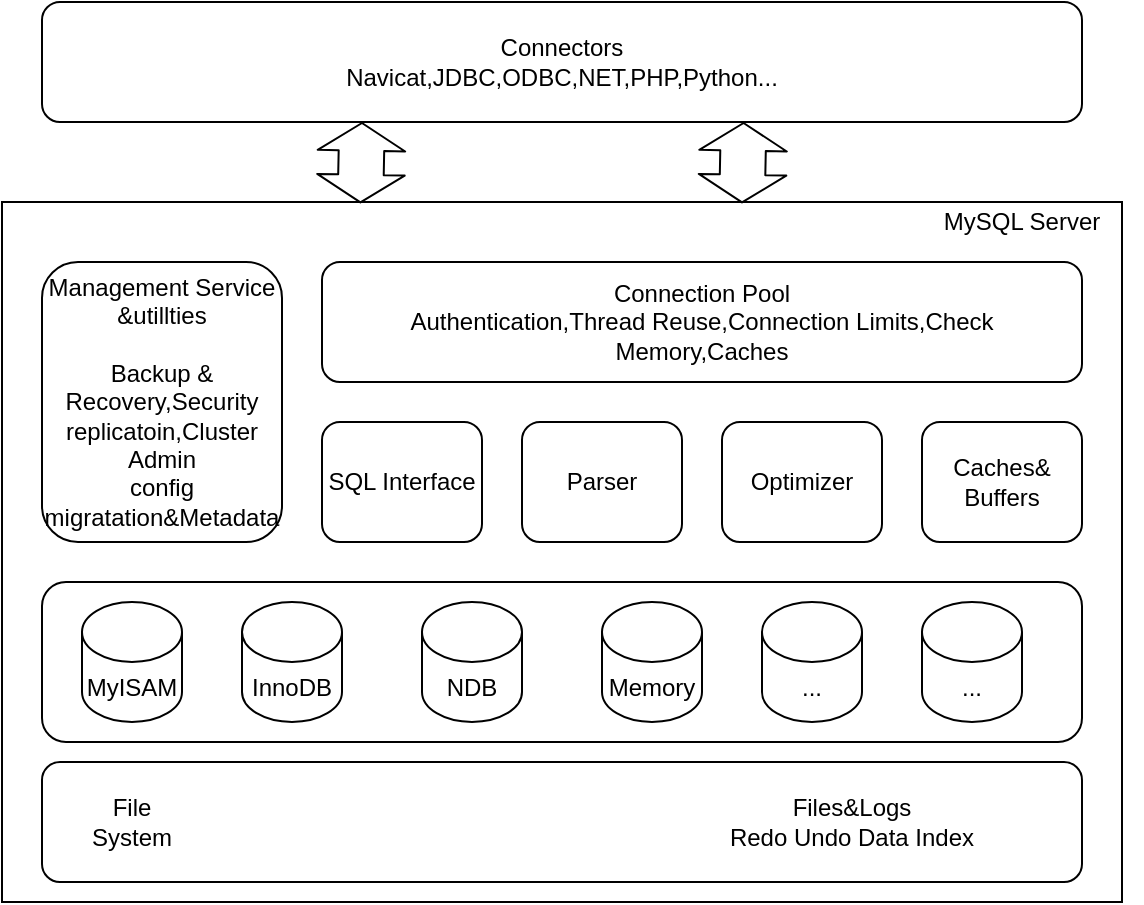 <mxfile version="13.10.1" type="github" pages="2">
  <diagram id="1NvAmDD4GnZP0qQADfI0" name="MySQL数据库体系结构">
    <mxGraphModel dx="983" dy="506" grid="1" gridSize="10" guides="1" tooltips="1" connect="1" arrows="1" fold="1" page="1" pageScale="1" pageWidth="827" pageHeight="1169" math="0" shadow="0">
      <root>
        <mxCell id="0" />
        <mxCell id="1" parent="0" />
        <mxCell id="vyxGbj2GLMR6CbQMTc-1-1" value="Connectors&lt;br&gt;Navicat,JDBC,ODBC,NET,PHP,Python..." style="rounded=1;whiteSpace=wrap;html=1;" parent="1" vertex="1">
          <mxGeometry x="120" y="50" width="520" height="60" as="geometry" />
        </mxCell>
        <mxCell id="vyxGbj2GLMR6CbQMTc-1-3" value="" style="rounded=0.5;whiteSpace=wrap;html=1;" parent="1" vertex="1">
          <mxGeometry x="100" y="150" width="560" height="350" as="geometry" />
        </mxCell>
        <mxCell id="vyxGbj2GLMR6CbQMTc-1-4" value="MySQL Server" style="text;html=1;strokeColor=none;fillColor=none;align=center;verticalAlign=middle;whiteSpace=wrap;rounded=0;" parent="1" vertex="1">
          <mxGeometry x="550" y="150" width="120" height="20" as="geometry" />
        </mxCell>
        <mxCell id="vyxGbj2GLMR6CbQMTc-1-5" value="Management Service &amp;amp;utillties&lt;br&gt;&lt;br&gt;Backup &amp;amp; Recovery,Security&lt;br&gt;replicatoin,Cluster&lt;br&gt;Admin&lt;br&gt;config&lt;br&gt;migratation&amp;amp;Metadata" style="rounded=1;whiteSpace=wrap;html=1;" parent="1" vertex="1">
          <mxGeometry x="120" y="180" width="120" height="140" as="geometry" />
        </mxCell>
        <mxCell id="vyxGbj2GLMR6CbQMTc-1-6" value="" style="rounded=1;whiteSpace=wrap;html=1;" parent="1" vertex="1">
          <mxGeometry x="120" y="340" width="520" height="80" as="geometry" />
        </mxCell>
        <mxCell id="vyxGbj2GLMR6CbQMTc-1-7" value="" style="rounded=1;whiteSpace=wrap;html=1;" parent="1" vertex="1">
          <mxGeometry x="120" y="430" width="520" height="60" as="geometry" />
        </mxCell>
        <mxCell id="vyxGbj2GLMR6CbQMTc-1-8" value="Connection Pool&lt;br&gt;Authentication,Thread Reuse,Connection Limits,Check Memory,Caches" style="rounded=1;whiteSpace=wrap;html=1;" parent="1" vertex="1">
          <mxGeometry x="260" y="180" width="380" height="60" as="geometry" />
        </mxCell>
        <mxCell id="vyxGbj2GLMR6CbQMTc-1-9" value="SQL Interface" style="rounded=1;whiteSpace=wrap;html=1;" parent="1" vertex="1">
          <mxGeometry x="260" y="260" width="80" height="60" as="geometry" />
        </mxCell>
        <mxCell id="vyxGbj2GLMR6CbQMTc-1-10" value="Parser" style="rounded=1;whiteSpace=wrap;html=1;" parent="1" vertex="1">
          <mxGeometry x="360" y="260" width="80" height="60" as="geometry" />
        </mxCell>
        <mxCell id="vyxGbj2GLMR6CbQMTc-1-11" value="Optimizer" style="rounded=1;whiteSpace=wrap;html=1;" parent="1" vertex="1">
          <mxGeometry x="460" y="260" width="80" height="60" as="geometry" />
        </mxCell>
        <mxCell id="vyxGbj2GLMR6CbQMTc-1-12" value="Caches&amp;amp; Buffers" style="rounded=1;whiteSpace=wrap;html=1;" parent="1" vertex="1">
          <mxGeometry x="560" y="260" width="80" height="60" as="geometry" />
        </mxCell>
        <mxCell id="vyxGbj2GLMR6CbQMTc-1-13" value="MyISAM" style="shape=cylinder3;whiteSpace=wrap;html=1;boundedLbl=1;backgroundOutline=1;size=15;rounded=2;" parent="1" vertex="1">
          <mxGeometry x="140" y="350" width="50" height="60" as="geometry" />
        </mxCell>
        <mxCell id="vyxGbj2GLMR6CbQMTc-1-14" value="InnoDB" style="shape=cylinder3;whiteSpace=wrap;html=1;boundedLbl=1;backgroundOutline=1;size=15;rounded=2;" parent="1" vertex="1">
          <mxGeometry x="220" y="350" width="50" height="60" as="geometry" />
        </mxCell>
        <mxCell id="vyxGbj2GLMR6CbQMTc-1-15" value="NDB" style="shape=cylinder3;whiteSpace=wrap;html=1;boundedLbl=1;backgroundOutline=1;size=15;rounded=2;" parent="1" vertex="1">
          <mxGeometry x="310" y="350" width="50" height="60" as="geometry" />
        </mxCell>
        <mxCell id="vyxGbj2GLMR6CbQMTc-1-16" value="Memory" style="shape=cylinder3;whiteSpace=wrap;html=1;boundedLbl=1;backgroundOutline=1;size=15;rounded=2;" parent="1" vertex="1">
          <mxGeometry x="400" y="350" width="50" height="60" as="geometry" />
        </mxCell>
        <mxCell id="vyxGbj2GLMR6CbQMTc-1-17" value="..." style="shape=cylinder3;whiteSpace=wrap;html=1;boundedLbl=1;backgroundOutline=1;size=15;rounded=2;" parent="1" vertex="1">
          <mxGeometry x="480" y="350" width="50" height="60" as="geometry" />
        </mxCell>
        <mxCell id="vyxGbj2GLMR6CbQMTc-1-18" value="..." style="shape=cylinder3;whiteSpace=wrap;html=1;boundedLbl=1;backgroundOutline=1;size=15;rounded=2;" parent="1" vertex="1">
          <mxGeometry x="560" y="350" width="50" height="60" as="geometry" />
        </mxCell>
        <mxCell id="vyxGbj2GLMR6CbQMTc-1-20" value="File System" style="text;html=1;strokeColor=none;fillColor=none;align=center;verticalAlign=middle;whiteSpace=wrap;rounded=0;" parent="1" vertex="1">
          <mxGeometry x="145" y="450" width="40" height="20" as="geometry" />
        </mxCell>
        <mxCell id="vyxGbj2GLMR6CbQMTc-1-21" value="Files&amp;amp;Logs&lt;br&gt;Redo Undo Data Index" style="text;html=1;strokeColor=none;fillColor=none;align=center;verticalAlign=middle;whiteSpace=wrap;rounded=0;" parent="1" vertex="1">
          <mxGeometry x="430" y="450" width="190" height="20" as="geometry" />
        </mxCell>
        <mxCell id="vyxGbj2GLMR6CbQMTc-1-22" value="" style="shape=flexArrow;endArrow=classic;startArrow=classic;html=1;exitX=0.32;exitY=0.002;exitDx=0;exitDy=0;exitPerimeter=0;width=22.759;endSize=4.276;startSize=4.276;" parent="1" source="vyxGbj2GLMR6CbQMTc-1-3" edge="1">
          <mxGeometry width="50" height="50" relative="1" as="geometry">
            <mxPoint x="230" y="160" as="sourcePoint" />
            <mxPoint x="280" y="110" as="targetPoint" />
          </mxGeometry>
        </mxCell>
        <mxCell id="vyxGbj2GLMR6CbQMTc-1-25" value="" style="shape=flexArrow;endArrow=classic;startArrow=classic;html=1;exitX=0.32;exitY=0.002;exitDx=0;exitDy=0;exitPerimeter=0;width=22.759;endSize=4.276;startSize=4.276;" parent="1" edge="1">
          <mxGeometry width="50" height="50" relative="1" as="geometry">
            <mxPoint x="470.0" y="150.7" as="sourcePoint" />
            <mxPoint x="470.8" y="110" as="targetPoint" />
          </mxGeometry>
        </mxCell>
      </root>
    </mxGraphModel>
  </diagram>
  <diagram id="QAzHBkqs4wmBvgQRLrBV" name="InnoDB体系结构">
    <mxGraphModel dx="1426" dy="734" grid="1" gridSize="10" guides="1" tooltips="1" connect="1" arrows="1" fold="1" page="1" pageScale="1" pageWidth="827" pageHeight="1169" math="0" shadow="0">
      <root>
        <mxCell id="dcEaifeUKpPYD4qNaZGE-0" />
        <mxCell id="dcEaifeUKpPYD4qNaZGE-1" parent="dcEaifeUKpPYD4qNaZGE-0" />
        <mxCell id="dcEaifeUKpPYD4qNaZGE-2" value="" style="rounded=0;whiteSpace=wrap;html=1;" vertex="1" parent="dcEaifeUKpPYD4qNaZGE-1">
          <mxGeometry x="40" y="80" width="720" height="210" as="geometry" />
        </mxCell>
        <mxCell id="dcEaifeUKpPYD4qNaZGE-9" value="" style="verticalLabelPosition=bottom;html=1;verticalAlign=top;strokeWidth=1;align=center;outlineConnect=0;dashed=0;outlineConnect=0;shape=mxgraph.aws3d.file;aspect=fixed;strokeColor=#292929;rounded=2;" vertex="1" parent="dcEaifeUKpPYD4qNaZGE-1">
          <mxGeometry x="310" y="360" width="78.53" height="180" as="geometry" />
        </mxCell>
        <mxCell id="dcEaifeUKpPYD4qNaZGE-15" value="" style="verticalLabelPosition=bottom;html=1;verticalAlign=top;strokeWidth=1;align=center;outlineConnect=0;dashed=0;outlineConnect=0;shape=mxgraph.aws3d.file;aspect=fixed;strokeColor=#292929;rounded=2;" vertex="1" parent="dcEaifeUKpPYD4qNaZGE-1">
          <mxGeometry x="320" y="370" width="78.53" height="180" as="geometry" />
        </mxCell>
        <mxCell id="dcEaifeUKpPYD4qNaZGE-16" value="" style="verticalLabelPosition=bottom;html=1;verticalAlign=top;strokeWidth=1;align=center;outlineConnect=0;dashed=0;outlineConnect=0;shape=mxgraph.aws3d.file;aspect=fixed;strokeColor=#292929;rounded=2;" vertex="1" parent="dcEaifeUKpPYD4qNaZGE-1">
          <mxGeometry x="330" y="380" width="78.53" height="180" as="geometry" />
        </mxCell>
        <mxCell id="dcEaifeUKpPYD4qNaZGE-17" value="" style="verticalLabelPosition=bottom;html=1;verticalAlign=top;strokeWidth=1;align=center;outlineConnect=0;dashed=0;outlineConnect=0;shape=mxgraph.aws3d.file;aspect=fixed;strokeColor=#292929;rounded=2;" vertex="1" parent="dcEaifeUKpPYD4qNaZGE-1">
          <mxGeometry x="340" y="390" width="78.53" height="180" as="geometry" />
        </mxCell>
        <mxCell id="dcEaifeUKpPYD4qNaZGE-18" value="" style="verticalLabelPosition=bottom;html=1;verticalAlign=top;strokeWidth=1;align=center;outlineConnect=0;dashed=0;outlineConnect=0;shape=mxgraph.aws3d.file;aspect=fixed;strokeColor=#292929;rounded=2;" vertex="1" parent="dcEaifeUKpPYD4qNaZGE-1">
          <mxGeometry x="350" y="400" width="78.53" height="180" as="geometry" />
        </mxCell>
        <mxCell id="dcEaifeUKpPYD4qNaZGE-19" value="" style="verticalLabelPosition=bottom;html=1;verticalAlign=top;strokeWidth=1;align=center;outlineConnect=0;dashed=0;outlineConnect=0;shape=mxgraph.aws3d.file;aspect=fixed;strokeColor=#292929;rounded=2;" vertex="1" parent="dcEaifeUKpPYD4qNaZGE-1">
          <mxGeometry x="360" y="410" width="78.53" height="180" as="geometry" />
        </mxCell>
        <mxCell id="dcEaifeUKpPYD4qNaZGE-20" value="文件" style="verticalLabelPosition=bottom;html=1;verticalAlign=top;strokeWidth=1;align=center;outlineConnect=0;dashed=0;outlineConnect=0;shape=mxgraph.aws3d.file;aspect=fixed;strokeColor=#292929;rounded=2;" vertex="1" parent="dcEaifeUKpPYD4qNaZGE-1">
          <mxGeometry x="370" y="420" width="78.53" height="180" as="geometry" />
        </mxCell>
        <mxCell id="dcEaifeUKpPYD4qNaZGE-21" value="后台线程" style="ellipse;whiteSpace=wrap;html=1;rounded=2;" vertex="1" parent="dcEaifeUKpPYD4qNaZGE-1">
          <mxGeometry x="90" y="110" width="120" height="80" as="geometry" />
        </mxCell>
        <mxCell id="dcEaifeUKpPYD4qNaZGE-23" value="后台线程" style="ellipse;whiteSpace=wrap;html=1;rounded=2;" vertex="1" parent="dcEaifeUKpPYD4qNaZGE-1">
          <mxGeometry x="278.53" y="110" width="120" height="80" as="geometry" />
        </mxCell>
        <mxCell id="dcEaifeUKpPYD4qNaZGE-24" value="后台线程" style="ellipse;whiteSpace=wrap;html=1;rounded=2;" vertex="1" parent="dcEaifeUKpPYD4qNaZGE-1">
          <mxGeometry x="438.53" y="110" width="120" height="80" as="geometry" />
        </mxCell>
        <mxCell id="dcEaifeUKpPYD4qNaZGE-25" value="后台线程" style="ellipse;whiteSpace=wrap;html=1;rounded=2;" vertex="1" parent="dcEaifeUKpPYD4qNaZGE-1">
          <mxGeometry x="600" y="110" width="120" height="80" as="geometry" />
        </mxCell>
        <mxCell id="dcEaifeUKpPYD4qNaZGE-26" value="InnoDB存储引擎内存池" style="rounded=1;whiteSpace=wrap;html=1;" vertex="1" parent="dcEaifeUKpPYD4qNaZGE-1">
          <mxGeometry x="190" y="210" width="450" height="60" as="geometry" />
        </mxCell>
        <mxCell id="dcEaifeUKpPYD4qNaZGE-27" value="" style="endArrow=classic;startArrow=classic;html=1;entryX=0.5;entryY=1;entryDx=0;entryDy=0;" edge="1" parent="dcEaifeUKpPYD4qNaZGE-1" target="dcEaifeUKpPYD4qNaZGE-26">
          <mxGeometry width="50" height="50" relative="1" as="geometry">
            <mxPoint x="415" y="380" as="sourcePoint" />
            <mxPoint x="220" y="450" as="targetPoint" />
          </mxGeometry>
        </mxCell>
      </root>
    </mxGraphModel>
  </diagram>
</mxfile>
